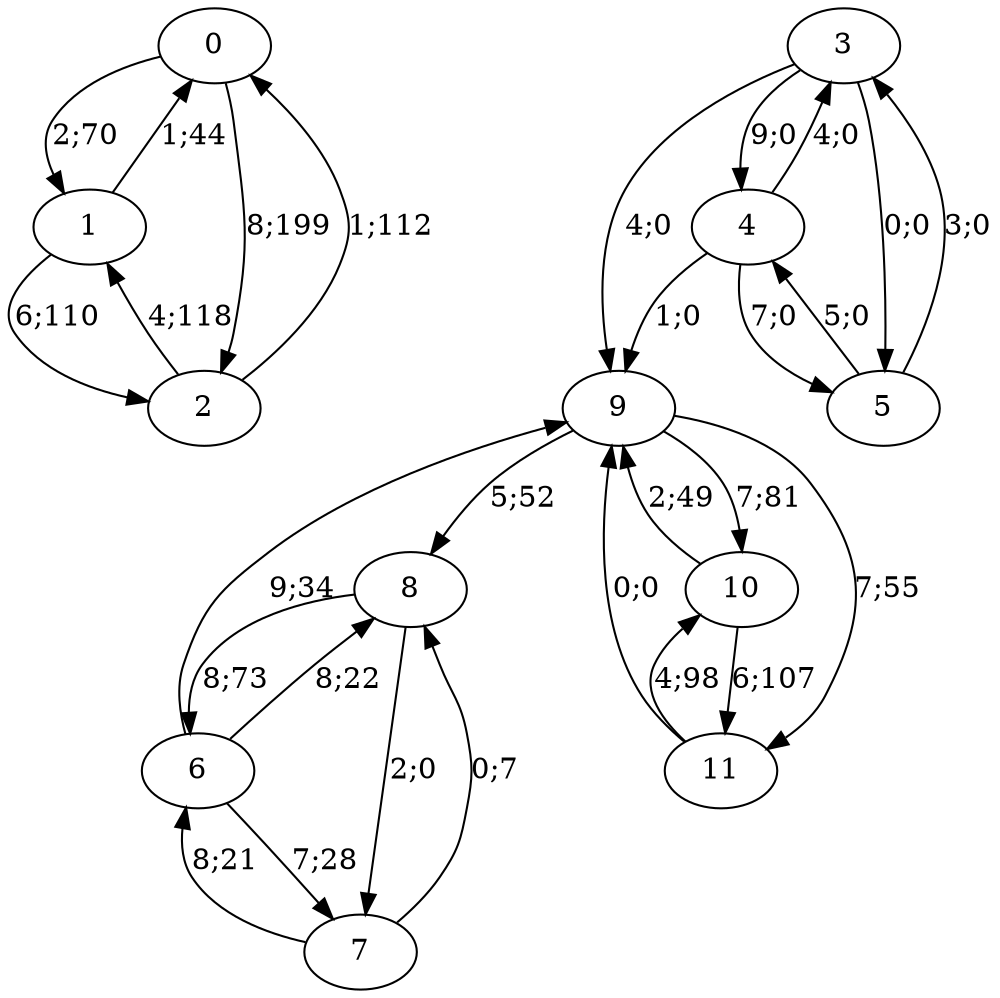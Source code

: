 digraph graph1791 {


0 -> 1 [color=black,label="2;70"]
0 -> 2 [color=black,label="8;199"]


1 -> 0 [color=black,label="1;44"]
1 -> 2 [color=black,label="6;110"]


2 -> 0 [color=black,label="1;112"]
2 -> 1 [color=black,label="4;118"]






































9 -> 8 [color=black,label="5;52"]
9 -> 10 [color=black,label="7;81"]
9 -> 11 [color=black,label="7;55"]


10 -> 9 [color=black,label="2;49"]
10 -> 11 [color=black,label="6;107"]


11 -> 9 [color=black,label="0;0"]
11 -> 10 [color=black,label="4;98"]








3 -> 9 [color=black,label="4;0"]
3 -> 4 [color=black,label="9;0"]
3 -> 5 [color=black,label="0;0"]


4 -> 9 [color=black,label="1;0"]
4 -> 3 [color=black,label="4;0"]
4 -> 5 [color=black,label="7;0"]


5 -> 3 [color=black,label="3;0"]
5 -> 4 [color=black,label="5;0"]


























6 -> 9 [color=black,label="9;34"]
6 -> 7 [color=black,label="7;28"]
6 -> 8 [color=black,label="8;22"]


7 -> 6 [color=black,label="8;21"]
7 -> 8 [color=black,label="0;7"]


8 -> 6 [color=black,label="8;73"]
8 -> 7 [color=black,label="2;0"]







}